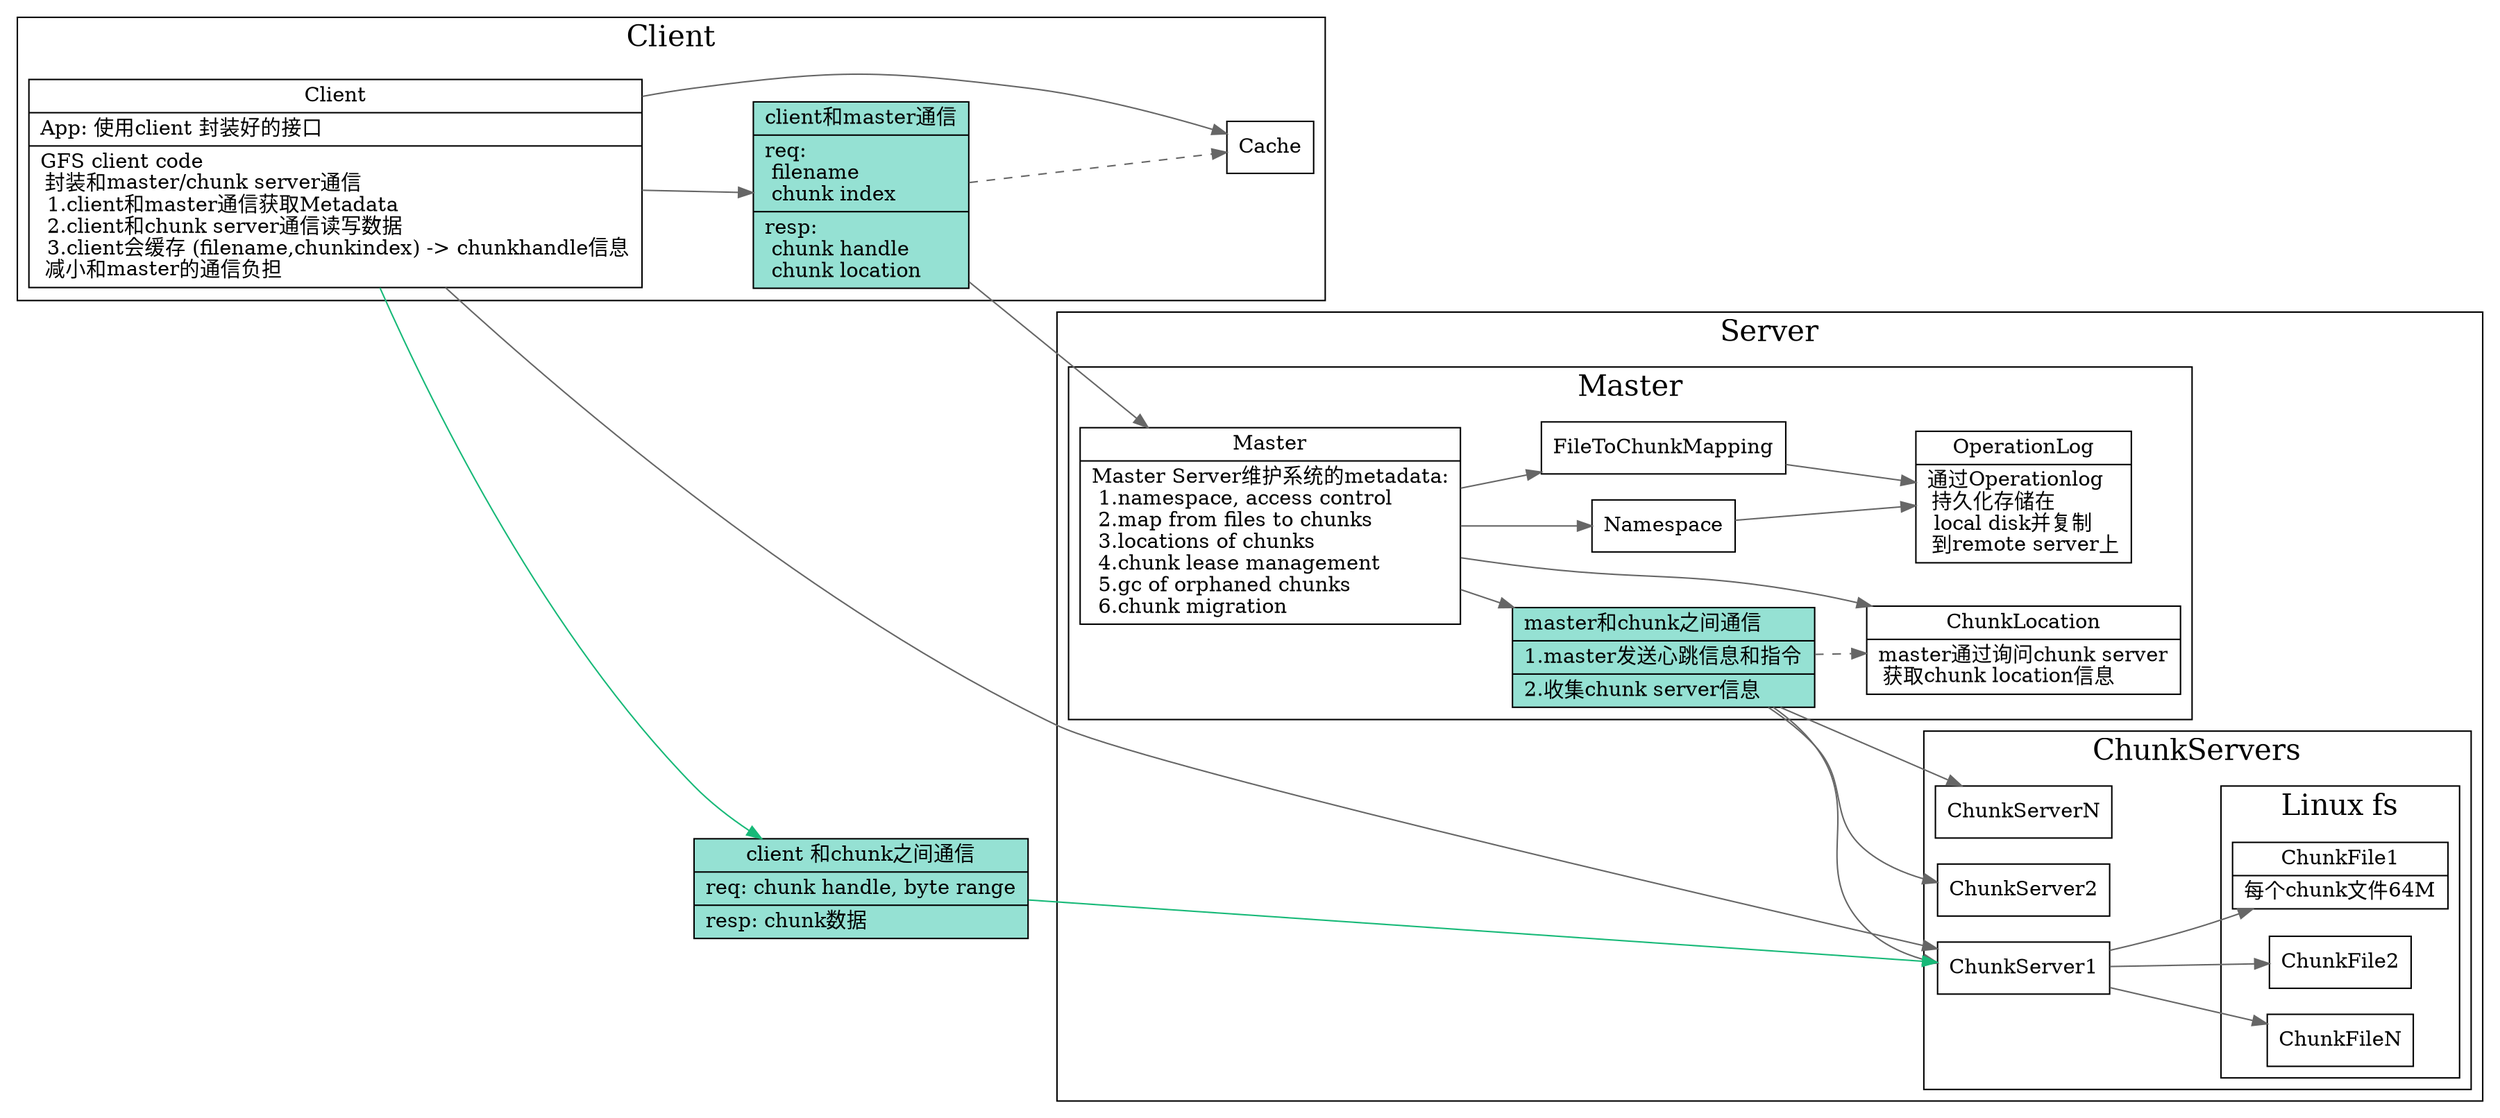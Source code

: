 digraph gfs_arch {
  node[shape=box];
  edge[color=gray40];
  newrank=true;
  rankdir=LR;
  subgraph cluster_Client {
    graph[label="Client";fontsize=20;];
    Client[
      shape="record"
      label="{{
        Client|
        App: 使用client 封装好的接口\l|
        GFS client code\l
        封装和master/chunk server通信\l
        1.client和master通信获取Metadata\l
        2.client和chunk server通信读写数据\l
        3.client会缓存 (filename,chunkindex) -\> chunkhandle信息\l
        减小和master的通信负担\l
      }}"
    ];
    Client -> Cache;
    client_req -> Cache[style=dashed];
  }
  subgraph cluster_Server {
    graph[label="Server";fontsize=20;];

    subgraph cluster_Master {
      graph[label="Master";fontsize=20;];
      Master[
        shape="record"
        label="{{
          Master|
          Master Server维护系统的metadata:\l
          1.namespace, access control\l
          2.map from files to chunks\l
          3.locations of chunks\l
          4.chunk lease management\l
          5.gc of orphaned chunks\l
          6.chunk migration\l
        }}"
      ];
      Master -> {
        Namespace;
        FileToChunkMapping;
        ChunkLocation;
      }
      {
        FileToChunkMapping;
        Namespace
      } -> OperationLog;
      master_chunk -> ChunkLocation[style=dashed];
      OperationLog[
        shape="record"
        label="{{
          OperationLog|
          通过Operationlog\l 
          持久化存储在\l
          local disk并复制\l 
          到remote server上\l
        }}"
      ];
      ChunkLocation[
        shape="record"
        label="{{
          ChunkLocation|
          master通过询问chunk server\l
          获取chunk location信息\l
        }}"
      ];
    }
    subgraph cluster_ChunkServers {
      graph[label="ChunkServers";fontsize=20;];
      ChunkServer1;
      ChunkServer2;
      ChunkServerN;
      ChunkServer1 -> {
        ChunkFile1;
        ChunkFile2;
        ChunkFileN;
      }
      subgraph cluster_Linux_fs {
        graph[label="Linux fs";fontsize=20;];
        ChunkFile1;
        ChunkFile2;
        ChunkFileN;
        ChunkFile1[
          shape="record"
          label="{{
            ChunkFile1|
            每个chunk文件64M\l
          }}"
        ];
      }
    }
    Master -> master_chunk ->{
      ChunkServer1;
      ChunkServer2;
      ChunkServerN;
    };
    master_chunk[
      shape="record";
      fillcolor="#95e1d3"
      style=filled;
      label="{{
        master和chunk之间通信\l|
        1.master发送心跳信息和指令\l|
        2.收集chunk server信息\l
      }}"
    ];
  }
  Client -> client_req ->  Master;
  client_req[
    shape="record";
    fillcolor="#95e1d3"
    style=filled;
    label="{{
      client和master通信|
      req:\l
      filename\l
      chunk index\l|
      resp:\l
      chunk handle\l
      chunk location\l
    }}"
  ];

  Client -> {ChunkServer1};
  Client -> data ->  ChunkServer1[color="#17b978"];
  data[
    shape="record"
    fillcolor="#95e1d3"
    style=filled;
    label="{{
      client 和chunk之间通信|
      req: chunk handle, byte range\l|
      resp: chunk数据\l
    }}"
  ];
  {rank=same;data;client_req};
}
